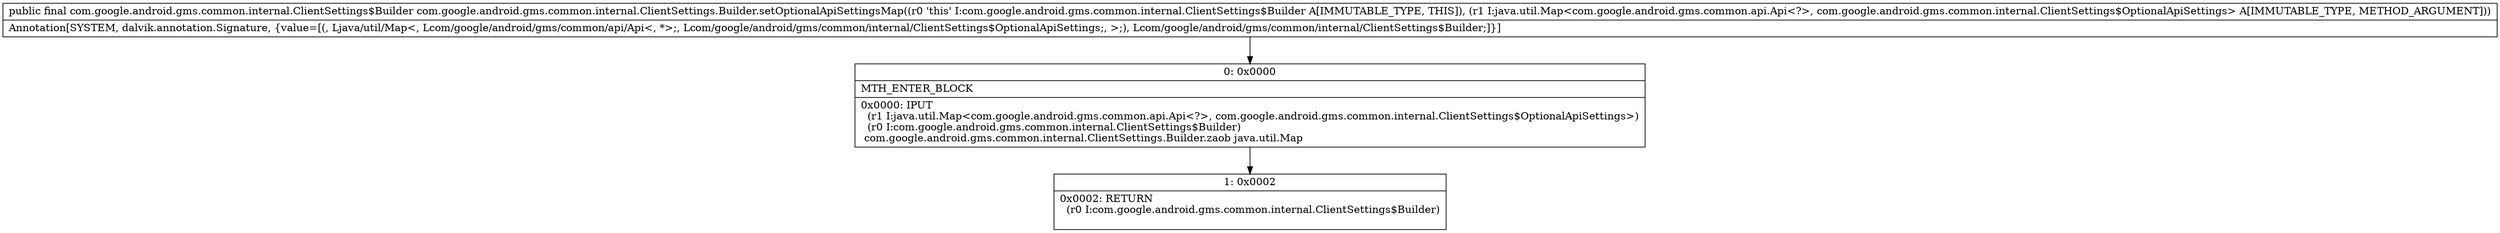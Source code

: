 digraph "CFG forcom.google.android.gms.common.internal.ClientSettings.Builder.setOptionalApiSettingsMap(Ljava\/util\/Map;)Lcom\/google\/android\/gms\/common\/internal\/ClientSettings$Builder;" {
Node_0 [shape=record,label="{0\:\ 0x0000|MTH_ENTER_BLOCK\l|0x0000: IPUT  \l  (r1 I:java.util.Map\<com.google.android.gms.common.api.Api\<?\>, com.google.android.gms.common.internal.ClientSettings$OptionalApiSettings\>)\l  (r0 I:com.google.android.gms.common.internal.ClientSettings$Builder)\l com.google.android.gms.common.internal.ClientSettings.Builder.zaob java.util.Map \l}"];
Node_1 [shape=record,label="{1\:\ 0x0002|0x0002: RETURN  \l  (r0 I:com.google.android.gms.common.internal.ClientSettings$Builder)\l \l}"];
MethodNode[shape=record,label="{public final com.google.android.gms.common.internal.ClientSettings$Builder com.google.android.gms.common.internal.ClientSettings.Builder.setOptionalApiSettingsMap((r0 'this' I:com.google.android.gms.common.internal.ClientSettings$Builder A[IMMUTABLE_TYPE, THIS]), (r1 I:java.util.Map\<com.google.android.gms.common.api.Api\<?\>, com.google.android.gms.common.internal.ClientSettings$OptionalApiSettings\> A[IMMUTABLE_TYPE, METHOD_ARGUMENT]))  | Annotation[SYSTEM, dalvik.annotation.Signature, \{value=[(, Ljava\/util\/Map\<, Lcom\/google\/android\/gms\/common\/api\/Api\<, *\>;, Lcom\/google\/android\/gms\/common\/internal\/ClientSettings$OptionalApiSettings;, \>;), Lcom\/google\/android\/gms\/common\/internal\/ClientSettings$Builder;]\}]\l}"];
MethodNode -> Node_0;
Node_0 -> Node_1;
}

